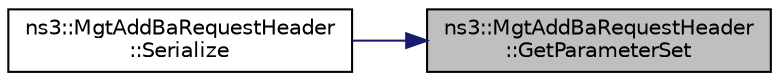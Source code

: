 digraph "ns3::MgtAddBaRequestHeader::GetParameterSet"
{
 // LATEX_PDF_SIZE
  edge [fontname="Helvetica",fontsize="10",labelfontname="Helvetica",labelfontsize="10"];
  node [fontname="Helvetica",fontsize="10",shape=record];
  rankdir="RL";
  Node1 [label="ns3::MgtAddBaRequestHeader\l::GetParameterSet",height=0.2,width=0.4,color="black", fillcolor="grey75", style="filled", fontcolor="black",tooltip="Return the raw parameter set."];
  Node1 -> Node2 [dir="back",color="midnightblue",fontsize="10",style="solid",fontname="Helvetica"];
  Node2 [label="ns3::MgtAddBaRequestHeader\l::Serialize",height=0.2,width=0.4,color="black", fillcolor="white", style="filled",URL="$classns3_1_1_mgt_add_ba_request_header.html#a135b3e94ca007975a6e9a3de563198f0",tooltip=" "];
}
